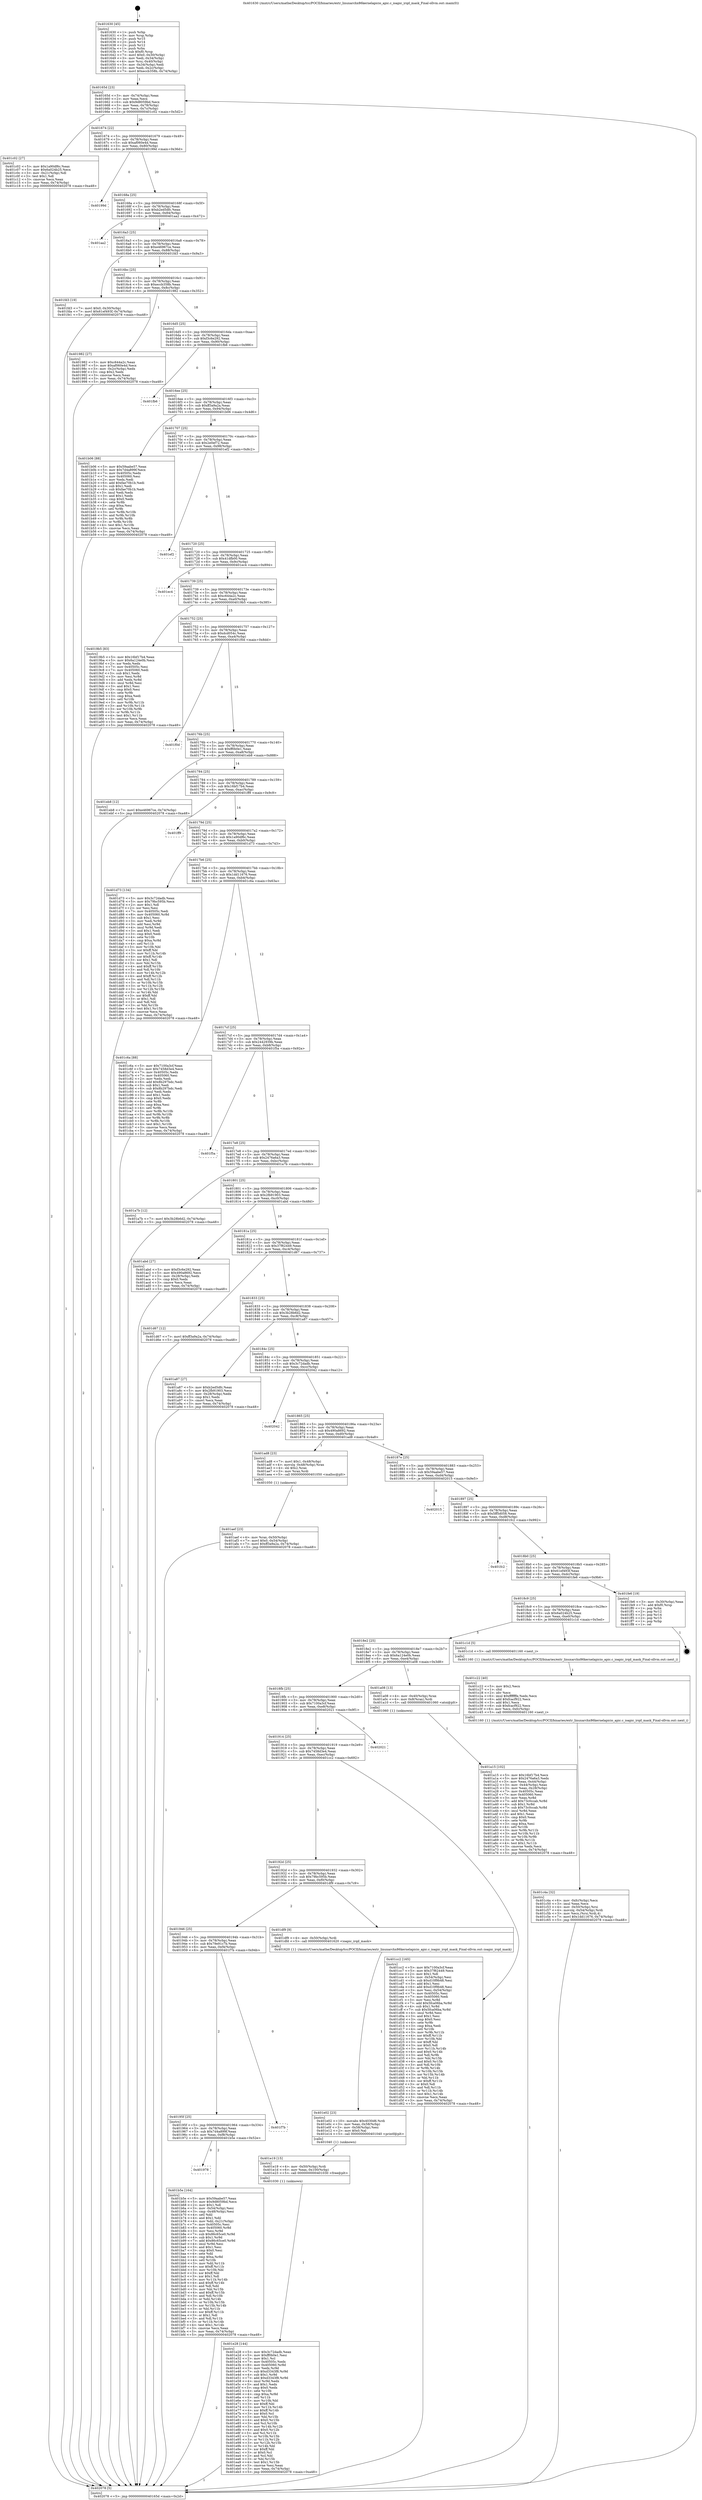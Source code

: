 digraph "0x401630" {
  label = "0x401630 (/mnt/c/Users/mathe/Desktop/tcc/POCII/binaries/extr_linuxarchx86kernelapicio_apic.c_ioapic_irqd_mask_Final-ollvm.out::main(0))"
  labelloc = "t"
  node[shape=record]

  Entry [label="",width=0.3,height=0.3,shape=circle,fillcolor=black,style=filled]
  "0x40165d" [label="{
     0x40165d [23]\l
     | [instrs]\l
     &nbsp;&nbsp;0x40165d \<+3\>: mov -0x74(%rbp),%eax\l
     &nbsp;&nbsp;0x401660 \<+2\>: mov %eax,%ecx\l
     &nbsp;&nbsp;0x401662 \<+6\>: sub $0x9d8059bd,%ecx\l
     &nbsp;&nbsp;0x401668 \<+3\>: mov %eax,-0x78(%rbp)\l
     &nbsp;&nbsp;0x40166b \<+3\>: mov %ecx,-0x7c(%rbp)\l
     &nbsp;&nbsp;0x40166e \<+6\>: je 0000000000401c02 \<main+0x5d2\>\l
  }"]
  "0x401c02" [label="{
     0x401c02 [27]\l
     | [instrs]\l
     &nbsp;&nbsp;0x401c02 \<+5\>: mov $0x1a90df6c,%eax\l
     &nbsp;&nbsp;0x401c07 \<+5\>: mov $0x6a024b25,%ecx\l
     &nbsp;&nbsp;0x401c0c \<+3\>: mov -0x21(%rbp),%dl\l
     &nbsp;&nbsp;0x401c0f \<+3\>: test $0x1,%dl\l
     &nbsp;&nbsp;0x401c12 \<+3\>: cmovne %ecx,%eax\l
     &nbsp;&nbsp;0x401c15 \<+3\>: mov %eax,-0x74(%rbp)\l
     &nbsp;&nbsp;0x401c18 \<+5\>: jmp 0000000000402078 \<main+0xa48\>\l
  }"]
  "0x401674" [label="{
     0x401674 [22]\l
     | [instrs]\l
     &nbsp;&nbsp;0x401674 \<+5\>: jmp 0000000000401679 \<main+0x49\>\l
     &nbsp;&nbsp;0x401679 \<+3\>: mov -0x78(%rbp),%eax\l
     &nbsp;&nbsp;0x40167c \<+5\>: sub $0xaf060e4d,%eax\l
     &nbsp;&nbsp;0x401681 \<+3\>: mov %eax,-0x80(%rbp)\l
     &nbsp;&nbsp;0x401684 \<+6\>: je 000000000040199d \<main+0x36d\>\l
  }"]
  Exit [label="",width=0.3,height=0.3,shape=circle,fillcolor=black,style=filled,peripheries=2]
  "0x40199d" [label="{
     0x40199d\l
  }", style=dashed]
  "0x40168a" [label="{
     0x40168a [25]\l
     | [instrs]\l
     &nbsp;&nbsp;0x40168a \<+5\>: jmp 000000000040168f \<main+0x5f\>\l
     &nbsp;&nbsp;0x40168f \<+3\>: mov -0x78(%rbp),%eax\l
     &nbsp;&nbsp;0x401692 \<+5\>: sub $0xb2ed5dfc,%eax\l
     &nbsp;&nbsp;0x401697 \<+6\>: mov %eax,-0x84(%rbp)\l
     &nbsp;&nbsp;0x40169d \<+6\>: je 0000000000401aa2 \<main+0x472\>\l
  }"]
  "0x401e28" [label="{
     0x401e28 [144]\l
     | [instrs]\l
     &nbsp;&nbsp;0x401e28 \<+5\>: mov $0x3c72dadb,%eax\l
     &nbsp;&nbsp;0x401e2d \<+5\>: mov $0xff0b0e1,%esi\l
     &nbsp;&nbsp;0x401e32 \<+2\>: mov $0x1,%cl\l
     &nbsp;&nbsp;0x401e34 \<+7\>: mov 0x40505c,%edx\l
     &nbsp;&nbsp;0x401e3b \<+8\>: mov 0x405060,%r8d\l
     &nbsp;&nbsp;0x401e43 \<+3\>: mov %edx,%r9d\l
     &nbsp;&nbsp;0x401e46 \<+7\>: sub $0xd3343f8,%r9d\l
     &nbsp;&nbsp;0x401e4d \<+4\>: sub $0x1,%r9d\l
     &nbsp;&nbsp;0x401e51 \<+7\>: add $0xd3343f8,%r9d\l
     &nbsp;&nbsp;0x401e58 \<+4\>: imul %r9d,%edx\l
     &nbsp;&nbsp;0x401e5c \<+3\>: and $0x1,%edx\l
     &nbsp;&nbsp;0x401e5f \<+3\>: cmp $0x0,%edx\l
     &nbsp;&nbsp;0x401e62 \<+4\>: sete %r10b\l
     &nbsp;&nbsp;0x401e66 \<+4\>: cmp $0xa,%r8d\l
     &nbsp;&nbsp;0x401e6a \<+4\>: setl %r11b\l
     &nbsp;&nbsp;0x401e6e \<+3\>: mov %r10b,%bl\l
     &nbsp;&nbsp;0x401e71 \<+3\>: xor $0xff,%bl\l
     &nbsp;&nbsp;0x401e74 \<+3\>: mov %r11b,%r14b\l
     &nbsp;&nbsp;0x401e77 \<+4\>: xor $0xff,%r14b\l
     &nbsp;&nbsp;0x401e7b \<+3\>: xor $0x0,%cl\l
     &nbsp;&nbsp;0x401e7e \<+3\>: mov %bl,%r15b\l
     &nbsp;&nbsp;0x401e81 \<+4\>: and $0x0,%r15b\l
     &nbsp;&nbsp;0x401e85 \<+3\>: and %cl,%r10b\l
     &nbsp;&nbsp;0x401e88 \<+3\>: mov %r14b,%r12b\l
     &nbsp;&nbsp;0x401e8b \<+4\>: and $0x0,%r12b\l
     &nbsp;&nbsp;0x401e8f \<+3\>: and %cl,%r11b\l
     &nbsp;&nbsp;0x401e92 \<+3\>: or %r10b,%r15b\l
     &nbsp;&nbsp;0x401e95 \<+3\>: or %r11b,%r12b\l
     &nbsp;&nbsp;0x401e98 \<+3\>: xor %r12b,%r15b\l
     &nbsp;&nbsp;0x401e9b \<+3\>: or %r14b,%bl\l
     &nbsp;&nbsp;0x401e9e \<+3\>: xor $0xff,%bl\l
     &nbsp;&nbsp;0x401ea1 \<+3\>: or $0x0,%cl\l
     &nbsp;&nbsp;0x401ea4 \<+2\>: and %cl,%bl\l
     &nbsp;&nbsp;0x401ea6 \<+3\>: or %bl,%r15b\l
     &nbsp;&nbsp;0x401ea9 \<+4\>: test $0x1,%r15b\l
     &nbsp;&nbsp;0x401ead \<+3\>: cmovne %esi,%eax\l
     &nbsp;&nbsp;0x401eb0 \<+3\>: mov %eax,-0x74(%rbp)\l
     &nbsp;&nbsp;0x401eb3 \<+5\>: jmp 0000000000402078 \<main+0xa48\>\l
  }"]
  "0x401aa2" [label="{
     0x401aa2\l
  }", style=dashed]
  "0x4016a3" [label="{
     0x4016a3 [25]\l
     | [instrs]\l
     &nbsp;&nbsp;0x4016a3 \<+5\>: jmp 00000000004016a8 \<main+0x78\>\l
     &nbsp;&nbsp;0x4016a8 \<+3\>: mov -0x78(%rbp),%eax\l
     &nbsp;&nbsp;0x4016ab \<+5\>: sub $0xe46967ce,%eax\l
     &nbsp;&nbsp;0x4016b0 \<+6\>: mov %eax,-0x88(%rbp)\l
     &nbsp;&nbsp;0x4016b6 \<+6\>: je 0000000000401fd3 \<main+0x9a3\>\l
  }"]
  "0x401e19" [label="{
     0x401e19 [15]\l
     | [instrs]\l
     &nbsp;&nbsp;0x401e19 \<+4\>: mov -0x50(%rbp),%rdi\l
     &nbsp;&nbsp;0x401e1d \<+6\>: mov %eax,-0x100(%rbp)\l
     &nbsp;&nbsp;0x401e23 \<+5\>: call 0000000000401030 \<free@plt\>\l
     | [calls]\l
     &nbsp;&nbsp;0x401030 \{1\} (unknown)\l
  }"]
  "0x401fd3" [label="{
     0x401fd3 [19]\l
     | [instrs]\l
     &nbsp;&nbsp;0x401fd3 \<+7\>: movl $0x0,-0x30(%rbp)\l
     &nbsp;&nbsp;0x401fda \<+7\>: movl $0x61ef493f,-0x74(%rbp)\l
     &nbsp;&nbsp;0x401fe1 \<+5\>: jmp 0000000000402078 \<main+0xa48\>\l
  }"]
  "0x4016bc" [label="{
     0x4016bc [25]\l
     | [instrs]\l
     &nbsp;&nbsp;0x4016bc \<+5\>: jmp 00000000004016c1 \<main+0x91\>\l
     &nbsp;&nbsp;0x4016c1 \<+3\>: mov -0x78(%rbp),%eax\l
     &nbsp;&nbsp;0x4016c4 \<+5\>: sub $0xeccb358b,%eax\l
     &nbsp;&nbsp;0x4016c9 \<+6\>: mov %eax,-0x8c(%rbp)\l
     &nbsp;&nbsp;0x4016cf \<+6\>: je 0000000000401982 \<main+0x352\>\l
  }"]
  "0x401e02" [label="{
     0x401e02 [23]\l
     | [instrs]\l
     &nbsp;&nbsp;0x401e02 \<+10\>: movabs $0x4030d6,%rdi\l
     &nbsp;&nbsp;0x401e0c \<+3\>: mov %eax,-0x58(%rbp)\l
     &nbsp;&nbsp;0x401e0f \<+3\>: mov -0x58(%rbp),%esi\l
     &nbsp;&nbsp;0x401e12 \<+2\>: mov $0x0,%al\l
     &nbsp;&nbsp;0x401e14 \<+5\>: call 0000000000401040 \<printf@plt\>\l
     | [calls]\l
     &nbsp;&nbsp;0x401040 \{1\} (unknown)\l
  }"]
  "0x401982" [label="{
     0x401982 [27]\l
     | [instrs]\l
     &nbsp;&nbsp;0x401982 \<+5\>: mov $0xc644a2c,%eax\l
     &nbsp;&nbsp;0x401987 \<+5\>: mov $0xaf060e4d,%ecx\l
     &nbsp;&nbsp;0x40198c \<+3\>: mov -0x2c(%rbp),%edx\l
     &nbsp;&nbsp;0x40198f \<+3\>: cmp $0x2,%edx\l
     &nbsp;&nbsp;0x401992 \<+3\>: cmovne %ecx,%eax\l
     &nbsp;&nbsp;0x401995 \<+3\>: mov %eax,-0x74(%rbp)\l
     &nbsp;&nbsp;0x401998 \<+5\>: jmp 0000000000402078 \<main+0xa48\>\l
  }"]
  "0x4016d5" [label="{
     0x4016d5 [25]\l
     | [instrs]\l
     &nbsp;&nbsp;0x4016d5 \<+5\>: jmp 00000000004016da \<main+0xaa\>\l
     &nbsp;&nbsp;0x4016da \<+3\>: mov -0x78(%rbp),%eax\l
     &nbsp;&nbsp;0x4016dd \<+5\>: sub $0xf3c6e292,%eax\l
     &nbsp;&nbsp;0x4016e2 \<+6\>: mov %eax,-0x90(%rbp)\l
     &nbsp;&nbsp;0x4016e8 \<+6\>: je 0000000000401fb6 \<main+0x986\>\l
  }"]
  "0x402078" [label="{
     0x402078 [5]\l
     | [instrs]\l
     &nbsp;&nbsp;0x402078 \<+5\>: jmp 000000000040165d \<main+0x2d\>\l
  }"]
  "0x401630" [label="{
     0x401630 [45]\l
     | [instrs]\l
     &nbsp;&nbsp;0x401630 \<+1\>: push %rbp\l
     &nbsp;&nbsp;0x401631 \<+3\>: mov %rsp,%rbp\l
     &nbsp;&nbsp;0x401634 \<+2\>: push %r15\l
     &nbsp;&nbsp;0x401636 \<+2\>: push %r14\l
     &nbsp;&nbsp;0x401638 \<+2\>: push %r12\l
     &nbsp;&nbsp;0x40163a \<+1\>: push %rbx\l
     &nbsp;&nbsp;0x40163b \<+7\>: sub $0xf0,%rsp\l
     &nbsp;&nbsp;0x401642 \<+7\>: movl $0x0,-0x30(%rbp)\l
     &nbsp;&nbsp;0x401649 \<+3\>: mov %edi,-0x34(%rbp)\l
     &nbsp;&nbsp;0x40164c \<+4\>: mov %rsi,-0x40(%rbp)\l
     &nbsp;&nbsp;0x401650 \<+3\>: mov -0x34(%rbp),%edi\l
     &nbsp;&nbsp;0x401653 \<+3\>: mov %edi,-0x2c(%rbp)\l
     &nbsp;&nbsp;0x401656 \<+7\>: movl $0xeccb358b,-0x74(%rbp)\l
  }"]
  "0x401c4a" [label="{
     0x401c4a [32]\l
     | [instrs]\l
     &nbsp;&nbsp;0x401c4a \<+6\>: mov -0xfc(%rbp),%ecx\l
     &nbsp;&nbsp;0x401c50 \<+3\>: imul %eax,%ecx\l
     &nbsp;&nbsp;0x401c53 \<+4\>: mov -0x50(%rbp),%rsi\l
     &nbsp;&nbsp;0x401c57 \<+4\>: movslq -0x54(%rbp),%rdi\l
     &nbsp;&nbsp;0x401c5b \<+3\>: mov %ecx,(%rsi,%rdi,4)\l
     &nbsp;&nbsp;0x401c5e \<+7\>: movl $0x1dd11676,-0x74(%rbp)\l
     &nbsp;&nbsp;0x401c65 \<+5\>: jmp 0000000000402078 \<main+0xa48\>\l
  }"]
  "0x401fb6" [label="{
     0x401fb6\l
  }", style=dashed]
  "0x4016ee" [label="{
     0x4016ee [25]\l
     | [instrs]\l
     &nbsp;&nbsp;0x4016ee \<+5\>: jmp 00000000004016f3 \<main+0xc3\>\l
     &nbsp;&nbsp;0x4016f3 \<+3\>: mov -0x78(%rbp),%eax\l
     &nbsp;&nbsp;0x4016f6 \<+5\>: sub $0xff3a9a2a,%eax\l
     &nbsp;&nbsp;0x4016fb \<+6\>: mov %eax,-0x94(%rbp)\l
     &nbsp;&nbsp;0x401701 \<+6\>: je 0000000000401b06 \<main+0x4d6\>\l
  }"]
  "0x401c22" [label="{
     0x401c22 [40]\l
     | [instrs]\l
     &nbsp;&nbsp;0x401c22 \<+5\>: mov $0x2,%ecx\l
     &nbsp;&nbsp;0x401c27 \<+1\>: cltd\l
     &nbsp;&nbsp;0x401c28 \<+2\>: idiv %ecx\l
     &nbsp;&nbsp;0x401c2a \<+6\>: imul $0xfffffffe,%edx,%ecx\l
     &nbsp;&nbsp;0x401c30 \<+6\>: add $0xfcacf922,%ecx\l
     &nbsp;&nbsp;0x401c36 \<+3\>: add $0x1,%ecx\l
     &nbsp;&nbsp;0x401c39 \<+6\>: sub $0xfcacf922,%ecx\l
     &nbsp;&nbsp;0x401c3f \<+6\>: mov %ecx,-0xfc(%rbp)\l
     &nbsp;&nbsp;0x401c45 \<+5\>: call 0000000000401160 \<next_i\>\l
     | [calls]\l
     &nbsp;&nbsp;0x401160 \{1\} (/mnt/c/Users/mathe/Desktop/tcc/POCII/binaries/extr_linuxarchx86kernelapicio_apic.c_ioapic_irqd_mask_Final-ollvm.out::next_i)\l
  }"]
  "0x401b06" [label="{
     0x401b06 [88]\l
     | [instrs]\l
     &nbsp;&nbsp;0x401b06 \<+5\>: mov $0x59aabe57,%eax\l
     &nbsp;&nbsp;0x401b0b \<+5\>: mov $0x7d4a899f,%ecx\l
     &nbsp;&nbsp;0x401b10 \<+7\>: mov 0x40505c,%edx\l
     &nbsp;&nbsp;0x401b17 \<+7\>: mov 0x405060,%esi\l
     &nbsp;&nbsp;0x401b1e \<+2\>: mov %edx,%edi\l
     &nbsp;&nbsp;0x401b20 \<+6\>: add $0xfae70b1b,%edi\l
     &nbsp;&nbsp;0x401b26 \<+3\>: sub $0x1,%edi\l
     &nbsp;&nbsp;0x401b29 \<+6\>: sub $0xfae70b1b,%edi\l
     &nbsp;&nbsp;0x401b2f \<+3\>: imul %edi,%edx\l
     &nbsp;&nbsp;0x401b32 \<+3\>: and $0x1,%edx\l
     &nbsp;&nbsp;0x401b35 \<+3\>: cmp $0x0,%edx\l
     &nbsp;&nbsp;0x401b38 \<+4\>: sete %r8b\l
     &nbsp;&nbsp;0x401b3c \<+3\>: cmp $0xa,%esi\l
     &nbsp;&nbsp;0x401b3f \<+4\>: setl %r9b\l
     &nbsp;&nbsp;0x401b43 \<+3\>: mov %r8b,%r10b\l
     &nbsp;&nbsp;0x401b46 \<+3\>: and %r9b,%r10b\l
     &nbsp;&nbsp;0x401b49 \<+3\>: xor %r9b,%r8b\l
     &nbsp;&nbsp;0x401b4c \<+3\>: or %r8b,%r10b\l
     &nbsp;&nbsp;0x401b4f \<+4\>: test $0x1,%r10b\l
     &nbsp;&nbsp;0x401b53 \<+3\>: cmovne %ecx,%eax\l
     &nbsp;&nbsp;0x401b56 \<+3\>: mov %eax,-0x74(%rbp)\l
     &nbsp;&nbsp;0x401b59 \<+5\>: jmp 0000000000402078 \<main+0xa48\>\l
  }"]
  "0x401707" [label="{
     0x401707 [25]\l
     | [instrs]\l
     &nbsp;&nbsp;0x401707 \<+5\>: jmp 000000000040170c \<main+0xdc\>\l
     &nbsp;&nbsp;0x40170c \<+3\>: mov -0x78(%rbp),%eax\l
     &nbsp;&nbsp;0x40170f \<+5\>: sub $0x2e0ef72,%eax\l
     &nbsp;&nbsp;0x401714 \<+6\>: mov %eax,-0x98(%rbp)\l
     &nbsp;&nbsp;0x40171a \<+6\>: je 0000000000401ef2 \<main+0x8c2\>\l
  }"]
  "0x401978" [label="{
     0x401978\l
  }", style=dashed]
  "0x401ef2" [label="{
     0x401ef2\l
  }", style=dashed]
  "0x401720" [label="{
     0x401720 [25]\l
     | [instrs]\l
     &nbsp;&nbsp;0x401720 \<+5\>: jmp 0000000000401725 \<main+0xf5\>\l
     &nbsp;&nbsp;0x401725 \<+3\>: mov -0x78(%rbp),%eax\l
     &nbsp;&nbsp;0x401728 \<+5\>: sub $0x41dfb00,%eax\l
     &nbsp;&nbsp;0x40172d \<+6\>: mov %eax,-0x9c(%rbp)\l
     &nbsp;&nbsp;0x401733 \<+6\>: je 0000000000401ec4 \<main+0x894\>\l
  }"]
  "0x401b5e" [label="{
     0x401b5e [164]\l
     | [instrs]\l
     &nbsp;&nbsp;0x401b5e \<+5\>: mov $0x59aabe57,%eax\l
     &nbsp;&nbsp;0x401b63 \<+5\>: mov $0x9d8059bd,%ecx\l
     &nbsp;&nbsp;0x401b68 \<+2\>: mov $0x1,%dl\l
     &nbsp;&nbsp;0x401b6a \<+3\>: mov -0x54(%rbp),%esi\l
     &nbsp;&nbsp;0x401b6d \<+3\>: cmp -0x48(%rbp),%esi\l
     &nbsp;&nbsp;0x401b70 \<+4\>: setl %dil\l
     &nbsp;&nbsp;0x401b74 \<+4\>: and $0x1,%dil\l
     &nbsp;&nbsp;0x401b78 \<+4\>: mov %dil,-0x21(%rbp)\l
     &nbsp;&nbsp;0x401b7c \<+7\>: mov 0x40505c,%esi\l
     &nbsp;&nbsp;0x401b83 \<+8\>: mov 0x405060,%r8d\l
     &nbsp;&nbsp;0x401b8b \<+3\>: mov %esi,%r9d\l
     &nbsp;&nbsp;0x401b8e \<+7\>: sub $0x86c65ce0,%r9d\l
     &nbsp;&nbsp;0x401b95 \<+4\>: sub $0x1,%r9d\l
     &nbsp;&nbsp;0x401b99 \<+7\>: add $0x86c65ce0,%r9d\l
     &nbsp;&nbsp;0x401ba0 \<+4\>: imul %r9d,%esi\l
     &nbsp;&nbsp;0x401ba4 \<+3\>: and $0x1,%esi\l
     &nbsp;&nbsp;0x401ba7 \<+3\>: cmp $0x0,%esi\l
     &nbsp;&nbsp;0x401baa \<+4\>: sete %dil\l
     &nbsp;&nbsp;0x401bae \<+4\>: cmp $0xa,%r8d\l
     &nbsp;&nbsp;0x401bb2 \<+4\>: setl %r10b\l
     &nbsp;&nbsp;0x401bb6 \<+3\>: mov %dil,%r11b\l
     &nbsp;&nbsp;0x401bb9 \<+4\>: xor $0xff,%r11b\l
     &nbsp;&nbsp;0x401bbd \<+3\>: mov %r10b,%bl\l
     &nbsp;&nbsp;0x401bc0 \<+3\>: xor $0xff,%bl\l
     &nbsp;&nbsp;0x401bc3 \<+3\>: xor $0x1,%dl\l
     &nbsp;&nbsp;0x401bc6 \<+3\>: mov %r11b,%r14b\l
     &nbsp;&nbsp;0x401bc9 \<+4\>: and $0xff,%r14b\l
     &nbsp;&nbsp;0x401bcd \<+3\>: and %dl,%dil\l
     &nbsp;&nbsp;0x401bd0 \<+3\>: mov %bl,%r15b\l
     &nbsp;&nbsp;0x401bd3 \<+4\>: and $0xff,%r15b\l
     &nbsp;&nbsp;0x401bd7 \<+3\>: and %dl,%r10b\l
     &nbsp;&nbsp;0x401bda \<+3\>: or %dil,%r14b\l
     &nbsp;&nbsp;0x401bdd \<+3\>: or %r10b,%r15b\l
     &nbsp;&nbsp;0x401be0 \<+3\>: xor %r15b,%r14b\l
     &nbsp;&nbsp;0x401be3 \<+3\>: or %bl,%r11b\l
     &nbsp;&nbsp;0x401be6 \<+4\>: xor $0xff,%r11b\l
     &nbsp;&nbsp;0x401bea \<+3\>: or $0x1,%dl\l
     &nbsp;&nbsp;0x401bed \<+3\>: and %dl,%r11b\l
     &nbsp;&nbsp;0x401bf0 \<+3\>: or %r11b,%r14b\l
     &nbsp;&nbsp;0x401bf3 \<+4\>: test $0x1,%r14b\l
     &nbsp;&nbsp;0x401bf7 \<+3\>: cmovne %ecx,%eax\l
     &nbsp;&nbsp;0x401bfa \<+3\>: mov %eax,-0x74(%rbp)\l
     &nbsp;&nbsp;0x401bfd \<+5\>: jmp 0000000000402078 \<main+0xa48\>\l
  }"]
  "0x401ec4" [label="{
     0x401ec4\l
  }", style=dashed]
  "0x401739" [label="{
     0x401739 [25]\l
     | [instrs]\l
     &nbsp;&nbsp;0x401739 \<+5\>: jmp 000000000040173e \<main+0x10e\>\l
     &nbsp;&nbsp;0x40173e \<+3\>: mov -0x78(%rbp),%eax\l
     &nbsp;&nbsp;0x401741 \<+5\>: sub $0xc644a2c,%eax\l
     &nbsp;&nbsp;0x401746 \<+6\>: mov %eax,-0xa0(%rbp)\l
     &nbsp;&nbsp;0x40174c \<+6\>: je 00000000004019b5 \<main+0x385\>\l
  }"]
  "0x40195f" [label="{
     0x40195f [25]\l
     | [instrs]\l
     &nbsp;&nbsp;0x40195f \<+5\>: jmp 0000000000401964 \<main+0x334\>\l
     &nbsp;&nbsp;0x401964 \<+3\>: mov -0x78(%rbp),%eax\l
     &nbsp;&nbsp;0x401967 \<+5\>: sub $0x7d4a899f,%eax\l
     &nbsp;&nbsp;0x40196c \<+6\>: mov %eax,-0xf8(%rbp)\l
     &nbsp;&nbsp;0x401972 \<+6\>: je 0000000000401b5e \<main+0x52e\>\l
  }"]
  "0x4019b5" [label="{
     0x4019b5 [83]\l
     | [instrs]\l
     &nbsp;&nbsp;0x4019b5 \<+5\>: mov $0x16bf17b4,%eax\l
     &nbsp;&nbsp;0x4019ba \<+5\>: mov $0x6a124e0b,%ecx\l
     &nbsp;&nbsp;0x4019bf \<+2\>: xor %edx,%edx\l
     &nbsp;&nbsp;0x4019c1 \<+7\>: mov 0x40505c,%esi\l
     &nbsp;&nbsp;0x4019c8 \<+7\>: mov 0x405060,%edi\l
     &nbsp;&nbsp;0x4019cf \<+3\>: sub $0x1,%edx\l
     &nbsp;&nbsp;0x4019d2 \<+3\>: mov %esi,%r8d\l
     &nbsp;&nbsp;0x4019d5 \<+3\>: add %edx,%r8d\l
     &nbsp;&nbsp;0x4019d8 \<+4\>: imul %r8d,%esi\l
     &nbsp;&nbsp;0x4019dc \<+3\>: and $0x1,%esi\l
     &nbsp;&nbsp;0x4019df \<+3\>: cmp $0x0,%esi\l
     &nbsp;&nbsp;0x4019e2 \<+4\>: sete %r9b\l
     &nbsp;&nbsp;0x4019e6 \<+3\>: cmp $0xa,%edi\l
     &nbsp;&nbsp;0x4019e9 \<+4\>: setl %r10b\l
     &nbsp;&nbsp;0x4019ed \<+3\>: mov %r9b,%r11b\l
     &nbsp;&nbsp;0x4019f0 \<+3\>: and %r10b,%r11b\l
     &nbsp;&nbsp;0x4019f3 \<+3\>: xor %r10b,%r9b\l
     &nbsp;&nbsp;0x4019f6 \<+3\>: or %r9b,%r11b\l
     &nbsp;&nbsp;0x4019f9 \<+4\>: test $0x1,%r11b\l
     &nbsp;&nbsp;0x4019fd \<+3\>: cmovne %ecx,%eax\l
     &nbsp;&nbsp;0x401a00 \<+3\>: mov %eax,-0x74(%rbp)\l
     &nbsp;&nbsp;0x401a03 \<+5\>: jmp 0000000000402078 \<main+0xa48\>\l
  }"]
  "0x401752" [label="{
     0x401752 [25]\l
     | [instrs]\l
     &nbsp;&nbsp;0x401752 \<+5\>: jmp 0000000000401757 \<main+0x127\>\l
     &nbsp;&nbsp;0x401757 \<+3\>: mov -0x78(%rbp),%eax\l
     &nbsp;&nbsp;0x40175a \<+5\>: sub $0xdcd054c,%eax\l
     &nbsp;&nbsp;0x40175f \<+6\>: mov %eax,-0xa4(%rbp)\l
     &nbsp;&nbsp;0x401765 \<+6\>: je 0000000000401f0d \<main+0x8dd\>\l
  }"]
  "0x401f7b" [label="{
     0x401f7b\l
  }", style=dashed]
  "0x401f0d" [label="{
     0x401f0d\l
  }", style=dashed]
  "0x40176b" [label="{
     0x40176b [25]\l
     | [instrs]\l
     &nbsp;&nbsp;0x40176b \<+5\>: jmp 0000000000401770 \<main+0x140\>\l
     &nbsp;&nbsp;0x401770 \<+3\>: mov -0x78(%rbp),%eax\l
     &nbsp;&nbsp;0x401773 \<+5\>: sub $0xff0b0e1,%eax\l
     &nbsp;&nbsp;0x401778 \<+6\>: mov %eax,-0xa8(%rbp)\l
     &nbsp;&nbsp;0x40177e \<+6\>: je 0000000000401eb8 \<main+0x888\>\l
  }"]
  "0x401946" [label="{
     0x401946 [25]\l
     | [instrs]\l
     &nbsp;&nbsp;0x401946 \<+5\>: jmp 000000000040194b \<main+0x31b\>\l
     &nbsp;&nbsp;0x40194b \<+3\>: mov -0x78(%rbp),%eax\l
     &nbsp;&nbsp;0x40194e \<+5\>: sub $0x79e91c7b,%eax\l
     &nbsp;&nbsp;0x401953 \<+6\>: mov %eax,-0xf4(%rbp)\l
     &nbsp;&nbsp;0x401959 \<+6\>: je 0000000000401f7b \<main+0x94b\>\l
  }"]
  "0x401eb8" [label="{
     0x401eb8 [12]\l
     | [instrs]\l
     &nbsp;&nbsp;0x401eb8 \<+7\>: movl $0xe46967ce,-0x74(%rbp)\l
     &nbsp;&nbsp;0x401ebf \<+5\>: jmp 0000000000402078 \<main+0xa48\>\l
  }"]
  "0x401784" [label="{
     0x401784 [25]\l
     | [instrs]\l
     &nbsp;&nbsp;0x401784 \<+5\>: jmp 0000000000401789 \<main+0x159\>\l
     &nbsp;&nbsp;0x401789 \<+3\>: mov -0x78(%rbp),%eax\l
     &nbsp;&nbsp;0x40178c \<+5\>: sub $0x16bf17b4,%eax\l
     &nbsp;&nbsp;0x401791 \<+6\>: mov %eax,-0xac(%rbp)\l
     &nbsp;&nbsp;0x401797 \<+6\>: je 0000000000401ff9 \<main+0x9c9\>\l
  }"]
  "0x401df9" [label="{
     0x401df9 [9]\l
     | [instrs]\l
     &nbsp;&nbsp;0x401df9 \<+4\>: mov -0x50(%rbp),%rdi\l
     &nbsp;&nbsp;0x401dfd \<+5\>: call 0000000000401620 \<ioapic_irqd_mask\>\l
     | [calls]\l
     &nbsp;&nbsp;0x401620 \{1\} (/mnt/c/Users/mathe/Desktop/tcc/POCII/binaries/extr_linuxarchx86kernelapicio_apic.c_ioapic_irqd_mask_Final-ollvm.out::ioapic_irqd_mask)\l
  }"]
  "0x401ff9" [label="{
     0x401ff9\l
  }", style=dashed]
  "0x40179d" [label="{
     0x40179d [25]\l
     | [instrs]\l
     &nbsp;&nbsp;0x40179d \<+5\>: jmp 00000000004017a2 \<main+0x172\>\l
     &nbsp;&nbsp;0x4017a2 \<+3\>: mov -0x78(%rbp),%eax\l
     &nbsp;&nbsp;0x4017a5 \<+5\>: sub $0x1a90df6c,%eax\l
     &nbsp;&nbsp;0x4017aa \<+6\>: mov %eax,-0xb0(%rbp)\l
     &nbsp;&nbsp;0x4017b0 \<+6\>: je 0000000000401d73 \<main+0x743\>\l
  }"]
  "0x40192d" [label="{
     0x40192d [25]\l
     | [instrs]\l
     &nbsp;&nbsp;0x40192d \<+5\>: jmp 0000000000401932 \<main+0x302\>\l
     &nbsp;&nbsp;0x401932 \<+3\>: mov -0x78(%rbp),%eax\l
     &nbsp;&nbsp;0x401935 \<+5\>: sub $0x79bc595b,%eax\l
     &nbsp;&nbsp;0x40193a \<+6\>: mov %eax,-0xf0(%rbp)\l
     &nbsp;&nbsp;0x401940 \<+6\>: je 0000000000401df9 \<main+0x7c9\>\l
  }"]
  "0x401d73" [label="{
     0x401d73 [134]\l
     | [instrs]\l
     &nbsp;&nbsp;0x401d73 \<+5\>: mov $0x3c72dadb,%eax\l
     &nbsp;&nbsp;0x401d78 \<+5\>: mov $0x79bc595b,%ecx\l
     &nbsp;&nbsp;0x401d7d \<+2\>: mov $0x1,%dl\l
     &nbsp;&nbsp;0x401d7f \<+2\>: xor %esi,%esi\l
     &nbsp;&nbsp;0x401d81 \<+7\>: mov 0x40505c,%edi\l
     &nbsp;&nbsp;0x401d88 \<+8\>: mov 0x405060,%r8d\l
     &nbsp;&nbsp;0x401d90 \<+3\>: sub $0x1,%esi\l
     &nbsp;&nbsp;0x401d93 \<+3\>: mov %edi,%r9d\l
     &nbsp;&nbsp;0x401d96 \<+3\>: add %esi,%r9d\l
     &nbsp;&nbsp;0x401d99 \<+4\>: imul %r9d,%edi\l
     &nbsp;&nbsp;0x401d9d \<+3\>: and $0x1,%edi\l
     &nbsp;&nbsp;0x401da0 \<+3\>: cmp $0x0,%edi\l
     &nbsp;&nbsp;0x401da3 \<+4\>: sete %r10b\l
     &nbsp;&nbsp;0x401da7 \<+4\>: cmp $0xa,%r8d\l
     &nbsp;&nbsp;0x401dab \<+4\>: setl %r11b\l
     &nbsp;&nbsp;0x401daf \<+3\>: mov %r10b,%bl\l
     &nbsp;&nbsp;0x401db2 \<+3\>: xor $0xff,%bl\l
     &nbsp;&nbsp;0x401db5 \<+3\>: mov %r11b,%r14b\l
     &nbsp;&nbsp;0x401db8 \<+4\>: xor $0xff,%r14b\l
     &nbsp;&nbsp;0x401dbc \<+3\>: xor $0x1,%dl\l
     &nbsp;&nbsp;0x401dbf \<+3\>: mov %bl,%r15b\l
     &nbsp;&nbsp;0x401dc2 \<+4\>: and $0xff,%r15b\l
     &nbsp;&nbsp;0x401dc6 \<+3\>: and %dl,%r10b\l
     &nbsp;&nbsp;0x401dc9 \<+3\>: mov %r14b,%r12b\l
     &nbsp;&nbsp;0x401dcc \<+4\>: and $0xff,%r12b\l
     &nbsp;&nbsp;0x401dd0 \<+3\>: and %dl,%r11b\l
     &nbsp;&nbsp;0x401dd3 \<+3\>: or %r10b,%r15b\l
     &nbsp;&nbsp;0x401dd6 \<+3\>: or %r11b,%r12b\l
     &nbsp;&nbsp;0x401dd9 \<+3\>: xor %r12b,%r15b\l
     &nbsp;&nbsp;0x401ddc \<+3\>: or %r14b,%bl\l
     &nbsp;&nbsp;0x401ddf \<+3\>: xor $0xff,%bl\l
     &nbsp;&nbsp;0x401de2 \<+3\>: or $0x1,%dl\l
     &nbsp;&nbsp;0x401de5 \<+2\>: and %dl,%bl\l
     &nbsp;&nbsp;0x401de7 \<+3\>: or %bl,%r15b\l
     &nbsp;&nbsp;0x401dea \<+4\>: test $0x1,%r15b\l
     &nbsp;&nbsp;0x401dee \<+3\>: cmovne %ecx,%eax\l
     &nbsp;&nbsp;0x401df1 \<+3\>: mov %eax,-0x74(%rbp)\l
     &nbsp;&nbsp;0x401df4 \<+5\>: jmp 0000000000402078 \<main+0xa48\>\l
  }"]
  "0x4017b6" [label="{
     0x4017b6 [25]\l
     | [instrs]\l
     &nbsp;&nbsp;0x4017b6 \<+5\>: jmp 00000000004017bb \<main+0x18b\>\l
     &nbsp;&nbsp;0x4017bb \<+3\>: mov -0x78(%rbp),%eax\l
     &nbsp;&nbsp;0x4017be \<+5\>: sub $0x1dd11676,%eax\l
     &nbsp;&nbsp;0x4017c3 \<+6\>: mov %eax,-0xb4(%rbp)\l
     &nbsp;&nbsp;0x4017c9 \<+6\>: je 0000000000401c6a \<main+0x63a\>\l
  }"]
  "0x401cc2" [label="{
     0x401cc2 [165]\l
     | [instrs]\l
     &nbsp;&nbsp;0x401cc2 \<+5\>: mov $0x7100a3cf,%eax\l
     &nbsp;&nbsp;0x401cc7 \<+5\>: mov $0x37f62449,%ecx\l
     &nbsp;&nbsp;0x401ccc \<+2\>: mov $0x1,%dl\l
     &nbsp;&nbsp;0x401cce \<+3\>: mov -0x54(%rbp),%esi\l
     &nbsp;&nbsp;0x401cd1 \<+6\>: sub $0xd10f9b48,%esi\l
     &nbsp;&nbsp;0x401cd7 \<+3\>: add $0x1,%esi\l
     &nbsp;&nbsp;0x401cda \<+6\>: add $0xd10f9b48,%esi\l
     &nbsp;&nbsp;0x401ce0 \<+3\>: mov %esi,-0x54(%rbp)\l
     &nbsp;&nbsp;0x401ce3 \<+7\>: mov 0x40505c,%esi\l
     &nbsp;&nbsp;0x401cea \<+7\>: mov 0x405060,%edi\l
     &nbsp;&nbsp;0x401cf1 \<+3\>: mov %esi,%r8d\l
     &nbsp;&nbsp;0x401cf4 \<+7\>: add $0x5fca06ba,%r8d\l
     &nbsp;&nbsp;0x401cfb \<+4\>: sub $0x1,%r8d\l
     &nbsp;&nbsp;0x401cff \<+7\>: sub $0x5fca06ba,%r8d\l
     &nbsp;&nbsp;0x401d06 \<+4\>: imul %r8d,%esi\l
     &nbsp;&nbsp;0x401d0a \<+3\>: and $0x1,%esi\l
     &nbsp;&nbsp;0x401d0d \<+3\>: cmp $0x0,%esi\l
     &nbsp;&nbsp;0x401d10 \<+4\>: sete %r9b\l
     &nbsp;&nbsp;0x401d14 \<+3\>: cmp $0xa,%edi\l
     &nbsp;&nbsp;0x401d17 \<+4\>: setl %r10b\l
     &nbsp;&nbsp;0x401d1b \<+3\>: mov %r9b,%r11b\l
     &nbsp;&nbsp;0x401d1e \<+4\>: xor $0xff,%r11b\l
     &nbsp;&nbsp;0x401d22 \<+3\>: mov %r10b,%bl\l
     &nbsp;&nbsp;0x401d25 \<+3\>: xor $0xff,%bl\l
     &nbsp;&nbsp;0x401d28 \<+3\>: xor $0x0,%dl\l
     &nbsp;&nbsp;0x401d2b \<+3\>: mov %r11b,%r14b\l
     &nbsp;&nbsp;0x401d2e \<+4\>: and $0x0,%r14b\l
     &nbsp;&nbsp;0x401d32 \<+3\>: and %dl,%r9b\l
     &nbsp;&nbsp;0x401d35 \<+3\>: mov %bl,%r15b\l
     &nbsp;&nbsp;0x401d38 \<+4\>: and $0x0,%r15b\l
     &nbsp;&nbsp;0x401d3c \<+3\>: and %dl,%r10b\l
     &nbsp;&nbsp;0x401d3f \<+3\>: or %r9b,%r14b\l
     &nbsp;&nbsp;0x401d42 \<+3\>: or %r10b,%r15b\l
     &nbsp;&nbsp;0x401d45 \<+3\>: xor %r15b,%r14b\l
     &nbsp;&nbsp;0x401d48 \<+3\>: or %bl,%r11b\l
     &nbsp;&nbsp;0x401d4b \<+4\>: xor $0xff,%r11b\l
     &nbsp;&nbsp;0x401d4f \<+3\>: or $0x0,%dl\l
     &nbsp;&nbsp;0x401d52 \<+3\>: and %dl,%r11b\l
     &nbsp;&nbsp;0x401d55 \<+3\>: or %r11b,%r14b\l
     &nbsp;&nbsp;0x401d58 \<+4\>: test $0x1,%r14b\l
     &nbsp;&nbsp;0x401d5c \<+3\>: cmovne %ecx,%eax\l
     &nbsp;&nbsp;0x401d5f \<+3\>: mov %eax,-0x74(%rbp)\l
     &nbsp;&nbsp;0x401d62 \<+5\>: jmp 0000000000402078 \<main+0xa48\>\l
  }"]
  "0x401c6a" [label="{
     0x401c6a [88]\l
     | [instrs]\l
     &nbsp;&nbsp;0x401c6a \<+5\>: mov $0x7100a3cf,%eax\l
     &nbsp;&nbsp;0x401c6f \<+5\>: mov $0x7458d3e4,%ecx\l
     &nbsp;&nbsp;0x401c74 \<+7\>: mov 0x40505c,%edx\l
     &nbsp;&nbsp;0x401c7b \<+7\>: mov 0x405060,%esi\l
     &nbsp;&nbsp;0x401c82 \<+2\>: mov %edx,%edi\l
     &nbsp;&nbsp;0x401c84 \<+6\>: add $0x8b297bdc,%edi\l
     &nbsp;&nbsp;0x401c8a \<+3\>: sub $0x1,%edi\l
     &nbsp;&nbsp;0x401c8d \<+6\>: sub $0x8b297bdc,%edi\l
     &nbsp;&nbsp;0x401c93 \<+3\>: imul %edi,%edx\l
     &nbsp;&nbsp;0x401c96 \<+3\>: and $0x1,%edx\l
     &nbsp;&nbsp;0x401c99 \<+3\>: cmp $0x0,%edx\l
     &nbsp;&nbsp;0x401c9c \<+4\>: sete %r8b\l
     &nbsp;&nbsp;0x401ca0 \<+3\>: cmp $0xa,%esi\l
     &nbsp;&nbsp;0x401ca3 \<+4\>: setl %r9b\l
     &nbsp;&nbsp;0x401ca7 \<+3\>: mov %r8b,%r10b\l
     &nbsp;&nbsp;0x401caa \<+3\>: and %r9b,%r10b\l
     &nbsp;&nbsp;0x401cad \<+3\>: xor %r9b,%r8b\l
     &nbsp;&nbsp;0x401cb0 \<+3\>: or %r8b,%r10b\l
     &nbsp;&nbsp;0x401cb3 \<+4\>: test $0x1,%r10b\l
     &nbsp;&nbsp;0x401cb7 \<+3\>: cmovne %ecx,%eax\l
     &nbsp;&nbsp;0x401cba \<+3\>: mov %eax,-0x74(%rbp)\l
     &nbsp;&nbsp;0x401cbd \<+5\>: jmp 0000000000402078 \<main+0xa48\>\l
  }"]
  "0x4017cf" [label="{
     0x4017cf [25]\l
     | [instrs]\l
     &nbsp;&nbsp;0x4017cf \<+5\>: jmp 00000000004017d4 \<main+0x1a4\>\l
     &nbsp;&nbsp;0x4017d4 \<+3\>: mov -0x78(%rbp),%eax\l
     &nbsp;&nbsp;0x4017d7 \<+5\>: sub $0x2442939b,%eax\l
     &nbsp;&nbsp;0x4017dc \<+6\>: mov %eax,-0xb8(%rbp)\l
     &nbsp;&nbsp;0x4017e2 \<+6\>: je 0000000000401f5a \<main+0x92a\>\l
  }"]
  "0x401914" [label="{
     0x401914 [25]\l
     | [instrs]\l
     &nbsp;&nbsp;0x401914 \<+5\>: jmp 0000000000401919 \<main+0x2e9\>\l
     &nbsp;&nbsp;0x401919 \<+3\>: mov -0x78(%rbp),%eax\l
     &nbsp;&nbsp;0x40191c \<+5\>: sub $0x7458d3e4,%eax\l
     &nbsp;&nbsp;0x401921 \<+6\>: mov %eax,-0xec(%rbp)\l
     &nbsp;&nbsp;0x401927 \<+6\>: je 0000000000401cc2 \<main+0x692\>\l
  }"]
  "0x401f5a" [label="{
     0x401f5a\l
  }", style=dashed]
  "0x4017e8" [label="{
     0x4017e8 [25]\l
     | [instrs]\l
     &nbsp;&nbsp;0x4017e8 \<+5\>: jmp 00000000004017ed \<main+0x1bd\>\l
     &nbsp;&nbsp;0x4017ed \<+3\>: mov -0x78(%rbp),%eax\l
     &nbsp;&nbsp;0x4017f0 \<+5\>: sub $0x2476a6a3,%eax\l
     &nbsp;&nbsp;0x4017f5 \<+6\>: mov %eax,-0xbc(%rbp)\l
     &nbsp;&nbsp;0x4017fb \<+6\>: je 0000000000401a7b \<main+0x44b\>\l
  }"]
  "0x402021" [label="{
     0x402021\l
  }", style=dashed]
  "0x401a7b" [label="{
     0x401a7b [12]\l
     | [instrs]\l
     &nbsp;&nbsp;0x401a7b \<+7\>: movl $0x3b28b6d2,-0x74(%rbp)\l
     &nbsp;&nbsp;0x401a82 \<+5\>: jmp 0000000000402078 \<main+0xa48\>\l
  }"]
  "0x401801" [label="{
     0x401801 [25]\l
     | [instrs]\l
     &nbsp;&nbsp;0x401801 \<+5\>: jmp 0000000000401806 \<main+0x1d6\>\l
     &nbsp;&nbsp;0x401806 \<+3\>: mov -0x78(%rbp),%eax\l
     &nbsp;&nbsp;0x401809 \<+5\>: sub $0x2fb91903,%eax\l
     &nbsp;&nbsp;0x40180e \<+6\>: mov %eax,-0xc0(%rbp)\l
     &nbsp;&nbsp;0x401814 \<+6\>: je 0000000000401abd \<main+0x48d\>\l
  }"]
  "0x401aef" [label="{
     0x401aef [23]\l
     | [instrs]\l
     &nbsp;&nbsp;0x401aef \<+4\>: mov %rax,-0x50(%rbp)\l
     &nbsp;&nbsp;0x401af3 \<+7\>: movl $0x0,-0x54(%rbp)\l
     &nbsp;&nbsp;0x401afa \<+7\>: movl $0xff3a9a2a,-0x74(%rbp)\l
     &nbsp;&nbsp;0x401b01 \<+5\>: jmp 0000000000402078 \<main+0xa48\>\l
  }"]
  "0x401abd" [label="{
     0x401abd [27]\l
     | [instrs]\l
     &nbsp;&nbsp;0x401abd \<+5\>: mov $0xf3c6e292,%eax\l
     &nbsp;&nbsp;0x401ac2 \<+5\>: mov $0x490a8692,%ecx\l
     &nbsp;&nbsp;0x401ac7 \<+3\>: mov -0x28(%rbp),%edx\l
     &nbsp;&nbsp;0x401aca \<+3\>: cmp $0x0,%edx\l
     &nbsp;&nbsp;0x401acd \<+3\>: cmove %ecx,%eax\l
     &nbsp;&nbsp;0x401ad0 \<+3\>: mov %eax,-0x74(%rbp)\l
     &nbsp;&nbsp;0x401ad3 \<+5\>: jmp 0000000000402078 \<main+0xa48\>\l
  }"]
  "0x40181a" [label="{
     0x40181a [25]\l
     | [instrs]\l
     &nbsp;&nbsp;0x40181a \<+5\>: jmp 000000000040181f \<main+0x1ef\>\l
     &nbsp;&nbsp;0x40181f \<+3\>: mov -0x78(%rbp),%eax\l
     &nbsp;&nbsp;0x401822 \<+5\>: sub $0x37f62449,%eax\l
     &nbsp;&nbsp;0x401827 \<+6\>: mov %eax,-0xc4(%rbp)\l
     &nbsp;&nbsp;0x40182d \<+6\>: je 0000000000401d67 \<main+0x737\>\l
  }"]
  "0x401a15" [label="{
     0x401a15 [102]\l
     | [instrs]\l
     &nbsp;&nbsp;0x401a15 \<+5\>: mov $0x16bf17b4,%ecx\l
     &nbsp;&nbsp;0x401a1a \<+5\>: mov $0x2476a6a3,%edx\l
     &nbsp;&nbsp;0x401a1f \<+3\>: mov %eax,-0x44(%rbp)\l
     &nbsp;&nbsp;0x401a22 \<+3\>: mov -0x44(%rbp),%eax\l
     &nbsp;&nbsp;0x401a25 \<+3\>: mov %eax,-0x28(%rbp)\l
     &nbsp;&nbsp;0x401a28 \<+7\>: mov 0x40505c,%eax\l
     &nbsp;&nbsp;0x401a2f \<+7\>: mov 0x405060,%esi\l
     &nbsp;&nbsp;0x401a36 \<+3\>: mov %eax,%r8d\l
     &nbsp;&nbsp;0x401a39 \<+7\>: add $0x73c0ccab,%r8d\l
     &nbsp;&nbsp;0x401a40 \<+4\>: sub $0x1,%r8d\l
     &nbsp;&nbsp;0x401a44 \<+7\>: sub $0x73c0ccab,%r8d\l
     &nbsp;&nbsp;0x401a4b \<+4\>: imul %r8d,%eax\l
     &nbsp;&nbsp;0x401a4f \<+3\>: and $0x1,%eax\l
     &nbsp;&nbsp;0x401a52 \<+3\>: cmp $0x0,%eax\l
     &nbsp;&nbsp;0x401a55 \<+4\>: sete %r9b\l
     &nbsp;&nbsp;0x401a59 \<+3\>: cmp $0xa,%esi\l
     &nbsp;&nbsp;0x401a5c \<+4\>: setl %r10b\l
     &nbsp;&nbsp;0x401a60 \<+3\>: mov %r9b,%r11b\l
     &nbsp;&nbsp;0x401a63 \<+3\>: and %r10b,%r11b\l
     &nbsp;&nbsp;0x401a66 \<+3\>: xor %r10b,%r9b\l
     &nbsp;&nbsp;0x401a69 \<+3\>: or %r9b,%r11b\l
     &nbsp;&nbsp;0x401a6c \<+4\>: test $0x1,%r11b\l
     &nbsp;&nbsp;0x401a70 \<+3\>: cmovne %edx,%ecx\l
     &nbsp;&nbsp;0x401a73 \<+3\>: mov %ecx,-0x74(%rbp)\l
     &nbsp;&nbsp;0x401a76 \<+5\>: jmp 0000000000402078 \<main+0xa48\>\l
  }"]
  "0x401d67" [label="{
     0x401d67 [12]\l
     | [instrs]\l
     &nbsp;&nbsp;0x401d67 \<+7\>: movl $0xff3a9a2a,-0x74(%rbp)\l
     &nbsp;&nbsp;0x401d6e \<+5\>: jmp 0000000000402078 \<main+0xa48\>\l
  }"]
  "0x401833" [label="{
     0x401833 [25]\l
     | [instrs]\l
     &nbsp;&nbsp;0x401833 \<+5\>: jmp 0000000000401838 \<main+0x208\>\l
     &nbsp;&nbsp;0x401838 \<+3\>: mov -0x78(%rbp),%eax\l
     &nbsp;&nbsp;0x40183b \<+5\>: sub $0x3b28b6d2,%eax\l
     &nbsp;&nbsp;0x401840 \<+6\>: mov %eax,-0xc8(%rbp)\l
     &nbsp;&nbsp;0x401846 \<+6\>: je 0000000000401a87 \<main+0x457\>\l
  }"]
  "0x4018fb" [label="{
     0x4018fb [25]\l
     | [instrs]\l
     &nbsp;&nbsp;0x4018fb \<+5\>: jmp 0000000000401900 \<main+0x2d0\>\l
     &nbsp;&nbsp;0x401900 \<+3\>: mov -0x78(%rbp),%eax\l
     &nbsp;&nbsp;0x401903 \<+5\>: sub $0x7100a3cf,%eax\l
     &nbsp;&nbsp;0x401908 \<+6\>: mov %eax,-0xe8(%rbp)\l
     &nbsp;&nbsp;0x40190e \<+6\>: je 0000000000402021 \<main+0x9f1\>\l
  }"]
  "0x401a87" [label="{
     0x401a87 [27]\l
     | [instrs]\l
     &nbsp;&nbsp;0x401a87 \<+5\>: mov $0xb2ed5dfc,%eax\l
     &nbsp;&nbsp;0x401a8c \<+5\>: mov $0x2fb91903,%ecx\l
     &nbsp;&nbsp;0x401a91 \<+3\>: mov -0x28(%rbp),%edx\l
     &nbsp;&nbsp;0x401a94 \<+3\>: cmp $0x1,%edx\l
     &nbsp;&nbsp;0x401a97 \<+3\>: cmovl %ecx,%eax\l
     &nbsp;&nbsp;0x401a9a \<+3\>: mov %eax,-0x74(%rbp)\l
     &nbsp;&nbsp;0x401a9d \<+5\>: jmp 0000000000402078 \<main+0xa48\>\l
  }"]
  "0x40184c" [label="{
     0x40184c [25]\l
     | [instrs]\l
     &nbsp;&nbsp;0x40184c \<+5\>: jmp 0000000000401851 \<main+0x221\>\l
     &nbsp;&nbsp;0x401851 \<+3\>: mov -0x78(%rbp),%eax\l
     &nbsp;&nbsp;0x401854 \<+5\>: sub $0x3c72dadb,%eax\l
     &nbsp;&nbsp;0x401859 \<+6\>: mov %eax,-0xcc(%rbp)\l
     &nbsp;&nbsp;0x40185f \<+6\>: je 0000000000402042 \<main+0xa12\>\l
  }"]
  "0x401a08" [label="{
     0x401a08 [13]\l
     | [instrs]\l
     &nbsp;&nbsp;0x401a08 \<+4\>: mov -0x40(%rbp),%rax\l
     &nbsp;&nbsp;0x401a0c \<+4\>: mov 0x8(%rax),%rdi\l
     &nbsp;&nbsp;0x401a10 \<+5\>: call 0000000000401060 \<atoi@plt\>\l
     | [calls]\l
     &nbsp;&nbsp;0x401060 \{1\} (unknown)\l
  }"]
  "0x402042" [label="{
     0x402042\l
  }", style=dashed]
  "0x401865" [label="{
     0x401865 [25]\l
     | [instrs]\l
     &nbsp;&nbsp;0x401865 \<+5\>: jmp 000000000040186a \<main+0x23a\>\l
     &nbsp;&nbsp;0x40186a \<+3\>: mov -0x78(%rbp),%eax\l
     &nbsp;&nbsp;0x40186d \<+5\>: sub $0x490a8692,%eax\l
     &nbsp;&nbsp;0x401872 \<+6\>: mov %eax,-0xd0(%rbp)\l
     &nbsp;&nbsp;0x401878 \<+6\>: je 0000000000401ad8 \<main+0x4a8\>\l
  }"]
  "0x4018e2" [label="{
     0x4018e2 [25]\l
     | [instrs]\l
     &nbsp;&nbsp;0x4018e2 \<+5\>: jmp 00000000004018e7 \<main+0x2b7\>\l
     &nbsp;&nbsp;0x4018e7 \<+3\>: mov -0x78(%rbp),%eax\l
     &nbsp;&nbsp;0x4018ea \<+5\>: sub $0x6a124e0b,%eax\l
     &nbsp;&nbsp;0x4018ef \<+6\>: mov %eax,-0xe4(%rbp)\l
     &nbsp;&nbsp;0x4018f5 \<+6\>: je 0000000000401a08 \<main+0x3d8\>\l
  }"]
  "0x401ad8" [label="{
     0x401ad8 [23]\l
     | [instrs]\l
     &nbsp;&nbsp;0x401ad8 \<+7\>: movl $0x1,-0x48(%rbp)\l
     &nbsp;&nbsp;0x401adf \<+4\>: movslq -0x48(%rbp),%rax\l
     &nbsp;&nbsp;0x401ae3 \<+4\>: shl $0x2,%rax\l
     &nbsp;&nbsp;0x401ae7 \<+3\>: mov %rax,%rdi\l
     &nbsp;&nbsp;0x401aea \<+5\>: call 0000000000401050 \<malloc@plt\>\l
     | [calls]\l
     &nbsp;&nbsp;0x401050 \{1\} (unknown)\l
  }"]
  "0x40187e" [label="{
     0x40187e [25]\l
     | [instrs]\l
     &nbsp;&nbsp;0x40187e \<+5\>: jmp 0000000000401883 \<main+0x253\>\l
     &nbsp;&nbsp;0x401883 \<+3\>: mov -0x78(%rbp),%eax\l
     &nbsp;&nbsp;0x401886 \<+5\>: sub $0x59aabe57,%eax\l
     &nbsp;&nbsp;0x40188b \<+6\>: mov %eax,-0xd4(%rbp)\l
     &nbsp;&nbsp;0x401891 \<+6\>: je 0000000000402015 \<main+0x9e5\>\l
  }"]
  "0x401c1d" [label="{
     0x401c1d [5]\l
     | [instrs]\l
     &nbsp;&nbsp;0x401c1d \<+5\>: call 0000000000401160 \<next_i\>\l
     | [calls]\l
     &nbsp;&nbsp;0x401160 \{1\} (/mnt/c/Users/mathe/Desktop/tcc/POCII/binaries/extr_linuxarchx86kernelapicio_apic.c_ioapic_irqd_mask_Final-ollvm.out::next_i)\l
  }"]
  "0x402015" [label="{
     0x402015\l
  }", style=dashed]
  "0x401897" [label="{
     0x401897 [25]\l
     | [instrs]\l
     &nbsp;&nbsp;0x401897 \<+5\>: jmp 000000000040189c \<main+0x26c\>\l
     &nbsp;&nbsp;0x40189c \<+3\>: mov -0x78(%rbp),%eax\l
     &nbsp;&nbsp;0x40189f \<+5\>: sub $0x5ff5d058,%eax\l
     &nbsp;&nbsp;0x4018a4 \<+6\>: mov %eax,-0xd8(%rbp)\l
     &nbsp;&nbsp;0x4018aa \<+6\>: je 0000000000401fc2 \<main+0x992\>\l
  }"]
  "0x4018c9" [label="{
     0x4018c9 [25]\l
     | [instrs]\l
     &nbsp;&nbsp;0x4018c9 \<+5\>: jmp 00000000004018ce \<main+0x29e\>\l
     &nbsp;&nbsp;0x4018ce \<+3\>: mov -0x78(%rbp),%eax\l
     &nbsp;&nbsp;0x4018d1 \<+5\>: sub $0x6a024b25,%eax\l
     &nbsp;&nbsp;0x4018d6 \<+6\>: mov %eax,-0xe0(%rbp)\l
     &nbsp;&nbsp;0x4018dc \<+6\>: je 0000000000401c1d \<main+0x5ed\>\l
  }"]
  "0x401fc2" [label="{
     0x401fc2\l
  }", style=dashed]
  "0x4018b0" [label="{
     0x4018b0 [25]\l
     | [instrs]\l
     &nbsp;&nbsp;0x4018b0 \<+5\>: jmp 00000000004018b5 \<main+0x285\>\l
     &nbsp;&nbsp;0x4018b5 \<+3\>: mov -0x78(%rbp),%eax\l
     &nbsp;&nbsp;0x4018b8 \<+5\>: sub $0x61ef493f,%eax\l
     &nbsp;&nbsp;0x4018bd \<+6\>: mov %eax,-0xdc(%rbp)\l
     &nbsp;&nbsp;0x4018c3 \<+6\>: je 0000000000401fe6 \<main+0x9b6\>\l
  }"]
  "0x401fe6" [label="{
     0x401fe6 [19]\l
     | [instrs]\l
     &nbsp;&nbsp;0x401fe6 \<+3\>: mov -0x30(%rbp),%eax\l
     &nbsp;&nbsp;0x401fe9 \<+7\>: add $0xf0,%rsp\l
     &nbsp;&nbsp;0x401ff0 \<+1\>: pop %rbx\l
     &nbsp;&nbsp;0x401ff1 \<+2\>: pop %r12\l
     &nbsp;&nbsp;0x401ff3 \<+2\>: pop %r14\l
     &nbsp;&nbsp;0x401ff5 \<+2\>: pop %r15\l
     &nbsp;&nbsp;0x401ff7 \<+1\>: pop %rbp\l
     &nbsp;&nbsp;0x401ff8 \<+1\>: ret\l
  }"]
  Entry -> "0x401630" [label=" 1"]
  "0x40165d" -> "0x401c02" [label=" 2"]
  "0x40165d" -> "0x401674" [label=" 20"]
  "0x401fe6" -> Exit [label=" 1"]
  "0x401674" -> "0x40199d" [label=" 0"]
  "0x401674" -> "0x40168a" [label=" 20"]
  "0x401fd3" -> "0x402078" [label=" 1"]
  "0x40168a" -> "0x401aa2" [label=" 0"]
  "0x40168a" -> "0x4016a3" [label=" 20"]
  "0x401eb8" -> "0x402078" [label=" 1"]
  "0x4016a3" -> "0x401fd3" [label=" 1"]
  "0x4016a3" -> "0x4016bc" [label=" 19"]
  "0x401e28" -> "0x402078" [label=" 1"]
  "0x4016bc" -> "0x401982" [label=" 1"]
  "0x4016bc" -> "0x4016d5" [label=" 18"]
  "0x401982" -> "0x402078" [label=" 1"]
  "0x401630" -> "0x40165d" [label=" 1"]
  "0x402078" -> "0x40165d" [label=" 21"]
  "0x401e19" -> "0x401e28" [label=" 1"]
  "0x4016d5" -> "0x401fb6" [label=" 0"]
  "0x4016d5" -> "0x4016ee" [label=" 18"]
  "0x401e02" -> "0x401e19" [label=" 1"]
  "0x4016ee" -> "0x401b06" [label=" 2"]
  "0x4016ee" -> "0x401707" [label=" 16"]
  "0x401df9" -> "0x401e02" [label=" 1"]
  "0x401707" -> "0x401ef2" [label=" 0"]
  "0x401707" -> "0x401720" [label=" 16"]
  "0x401d73" -> "0x402078" [label=" 1"]
  "0x401720" -> "0x401ec4" [label=" 0"]
  "0x401720" -> "0x401739" [label=" 16"]
  "0x401d67" -> "0x402078" [label=" 1"]
  "0x401739" -> "0x4019b5" [label=" 1"]
  "0x401739" -> "0x401752" [label=" 15"]
  "0x4019b5" -> "0x402078" [label=" 1"]
  "0x401c6a" -> "0x402078" [label=" 1"]
  "0x401752" -> "0x401f0d" [label=" 0"]
  "0x401752" -> "0x40176b" [label=" 15"]
  "0x401c4a" -> "0x402078" [label=" 1"]
  "0x40176b" -> "0x401eb8" [label=" 1"]
  "0x40176b" -> "0x401784" [label=" 14"]
  "0x401c1d" -> "0x401c22" [label=" 1"]
  "0x401784" -> "0x401ff9" [label=" 0"]
  "0x401784" -> "0x40179d" [label=" 14"]
  "0x401c02" -> "0x402078" [label=" 2"]
  "0x40179d" -> "0x401d73" [label=" 1"]
  "0x40179d" -> "0x4017b6" [label=" 13"]
  "0x40195f" -> "0x401978" [label=" 0"]
  "0x4017b6" -> "0x401c6a" [label=" 1"]
  "0x4017b6" -> "0x4017cf" [label=" 12"]
  "0x40195f" -> "0x401b5e" [label=" 2"]
  "0x4017cf" -> "0x401f5a" [label=" 0"]
  "0x4017cf" -> "0x4017e8" [label=" 12"]
  "0x401946" -> "0x40195f" [label=" 2"]
  "0x4017e8" -> "0x401a7b" [label=" 1"]
  "0x4017e8" -> "0x401801" [label=" 11"]
  "0x401946" -> "0x401f7b" [label=" 0"]
  "0x401801" -> "0x401abd" [label=" 1"]
  "0x401801" -> "0x40181a" [label=" 10"]
  "0x40192d" -> "0x401946" [label=" 2"]
  "0x40181a" -> "0x401d67" [label=" 1"]
  "0x40181a" -> "0x401833" [label=" 9"]
  "0x40192d" -> "0x401df9" [label=" 1"]
  "0x401833" -> "0x401a87" [label=" 1"]
  "0x401833" -> "0x40184c" [label=" 8"]
  "0x401b5e" -> "0x402078" [label=" 2"]
  "0x40184c" -> "0x402042" [label=" 0"]
  "0x40184c" -> "0x401865" [label=" 8"]
  "0x401914" -> "0x40192d" [label=" 3"]
  "0x401865" -> "0x401ad8" [label=" 1"]
  "0x401865" -> "0x40187e" [label=" 7"]
  "0x401cc2" -> "0x402078" [label=" 1"]
  "0x40187e" -> "0x402015" [label=" 0"]
  "0x40187e" -> "0x401897" [label=" 7"]
  "0x4018fb" -> "0x401914" [label=" 4"]
  "0x401897" -> "0x401fc2" [label=" 0"]
  "0x401897" -> "0x4018b0" [label=" 7"]
  "0x401c22" -> "0x401c4a" [label=" 1"]
  "0x4018b0" -> "0x401fe6" [label=" 1"]
  "0x4018b0" -> "0x4018c9" [label=" 6"]
  "0x4018fb" -> "0x402021" [label=" 0"]
  "0x4018c9" -> "0x401c1d" [label=" 1"]
  "0x4018c9" -> "0x4018e2" [label=" 5"]
  "0x401914" -> "0x401cc2" [label=" 1"]
  "0x4018e2" -> "0x401a08" [label=" 1"]
  "0x4018e2" -> "0x4018fb" [label=" 4"]
  "0x401a08" -> "0x401a15" [label=" 1"]
  "0x401a15" -> "0x402078" [label=" 1"]
  "0x401a7b" -> "0x402078" [label=" 1"]
  "0x401a87" -> "0x402078" [label=" 1"]
  "0x401abd" -> "0x402078" [label=" 1"]
  "0x401ad8" -> "0x401aef" [label=" 1"]
  "0x401aef" -> "0x402078" [label=" 1"]
  "0x401b06" -> "0x402078" [label=" 2"]
}
